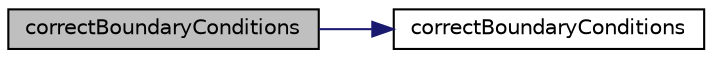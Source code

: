 digraph "correctBoundaryConditions"
{
  bgcolor="transparent";
  edge [fontname="Helvetica",fontsize="10",labelfontname="Helvetica",labelfontsize="10"];
  node [fontname="Helvetica",fontsize="10",shape=record];
  rankdir="LR";
  Node27 [label="correctBoundaryConditions",height=0.2,width=0.4,color="black", fillcolor="grey75", style="filled", fontcolor="black"];
  Node27 -> Node28 [color="midnightblue",fontsize="10",style="solid",fontname="Helvetica"];
  Node28 [label="correctBoundaryConditions",height=0.2,width=0.4,color="black",URL="$a39200.html#a00a7f09fddd305c7a7977494b2a6a952"];
}
